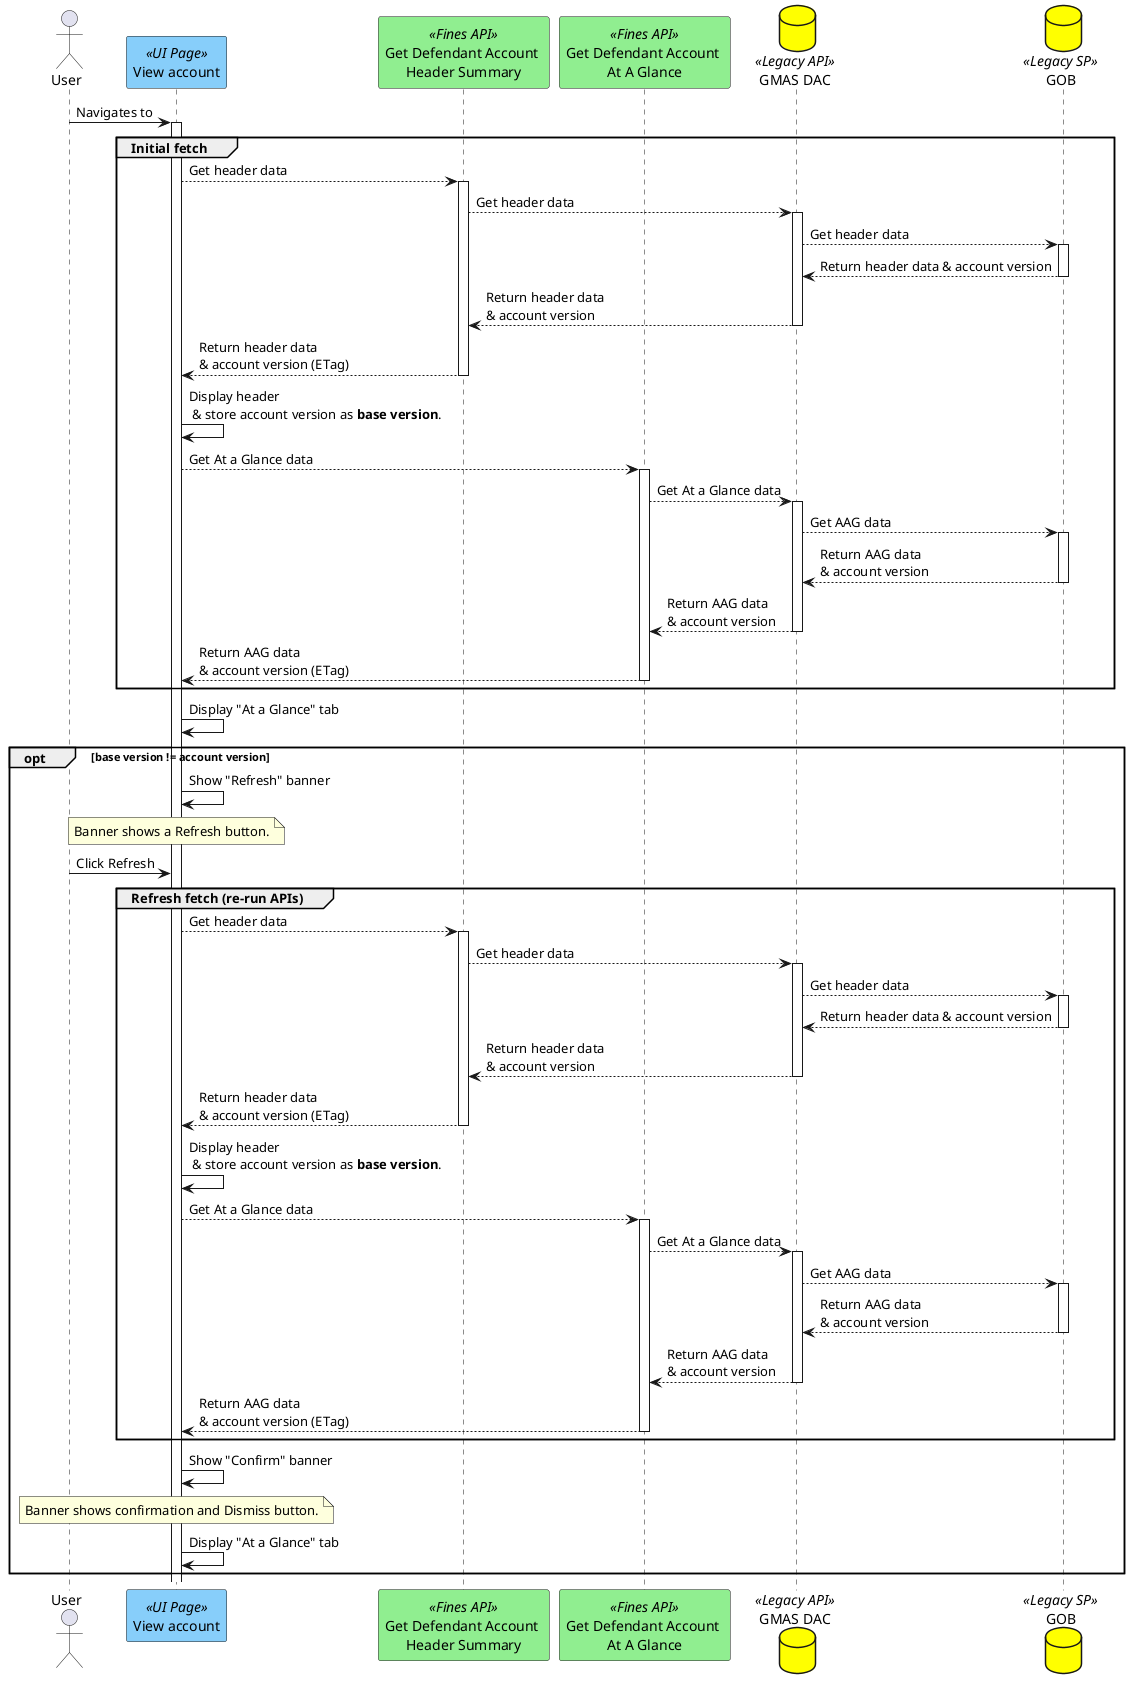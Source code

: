@startuml
actor "User" as user
participant "View account" as viewAccount <<UI Page>> #lightskyblue
participant "Get Defendant Account \nHeader Summary" as getHeaderApi <<Fines API>> #lightgreen
participant "Get Defendant Account \nAt A Glance" as getAAGApi <<Fines API>> #lightgreen
database "GMAS DAC" as legacyApi <<Legacy API>> #yellow
database "GOB" as db <<Legacy SP>>#yellow

user ->  viewAccount ++ : Navigates to

group Initial fetch
  viewAccount --> getHeaderApi ++: Get header data
  getHeaderApi --> legacyApi ++ : Get header data
    legacyApi --> db ++ : Get header data
    db --> legacyApi -- : Return header data & account version
    legacyApi --> getHeaderApi -- : Return header data\n& account version
  getHeaderApi --> viewAccount -- : Return header data\n& account version (ETag)
  viewAccount -> viewAccount : Display header\n & store account version as <b>base version</b>.


  viewAccount --> getAAGApi ++: Get At a Glance data
  getAAGApi --> legacyApi ++ : Get At a Glance data
  legacyApi --> db ++ : Get AAG data
  db --> legacyApi -- : Return AAG data \n& account version
  legacyApi --> getAAGApi -- : Return AAG data \n& account version
  getAAGApi --> viewAccount -- : Return AAG data\n& account version (ETag)
end
viewAccount -> viewAccount : Display "At a Glance" tab
opt base version != account version
  viewAccount -> viewAccount : Show "Refresh" banner
  note over viewAccount
    Banner shows a Refresh button.
  end note
    user -> viewAccount : Click Refresh
    group Refresh fetch (re-run APIs)
  viewAccount --> getHeaderApi ++: Get header data
  getHeaderApi --> legacyApi ++ : Get header data
    legacyApi --> db ++ : Get header data
    db --> legacyApi -- : Return header data & account version
    legacyApi --> getHeaderApi -- : Return header data\n& account version
  getHeaderApi --> viewAccount -- : Return header data\n& account version (ETag)
  viewAccount -> viewAccount : Display header\n & store account version as <b>base version</b>.


  viewAccount --> getAAGApi ++: Get At a Glance data
  getAAGApi --> legacyApi ++ : Get At a Glance data
  legacyApi --> db ++ : Get AAG data
  db --> legacyApi -- : Return AAG data \n& account version
  legacyApi --> getAAGApi -- : Return AAG data \n& account version
  getAAGApi --> viewAccount -- : Return AAG data\n& account version (ETag)
end
    viewAccount -> viewAccount : Show "Confirm" banner
      note over viewAccount
        Banner shows confirmation and Dismiss button.
      end note
    viewAccount -> viewAccount : Display "At a Glance" tab
end

@enduml
